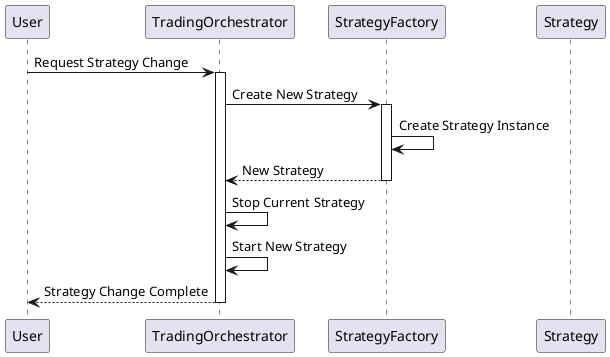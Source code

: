 @startuml
' Sequence Diagram - Strategy Switching Process

participant User
participant TradingOrchestrator
participant StrategyFactory
participant Strategy

User -> TradingOrchestrator : Request Strategy Change
activate TradingOrchestrator
TradingOrchestrator -> StrategyFactory : Create New Strategy
activate StrategyFactory
StrategyFactory -> StrategyFactory : Create Strategy Instance
StrategyFactory --> TradingOrchestrator : New Strategy
deactivate StrategyFactory
TradingOrchestrator -> TradingOrchestrator : Stop Current Strategy
TradingOrchestrator -> TradingOrchestrator : Start New Strategy
TradingOrchestrator --> User : Strategy Change Complete
deactivate TradingOrchestrator
@enduml